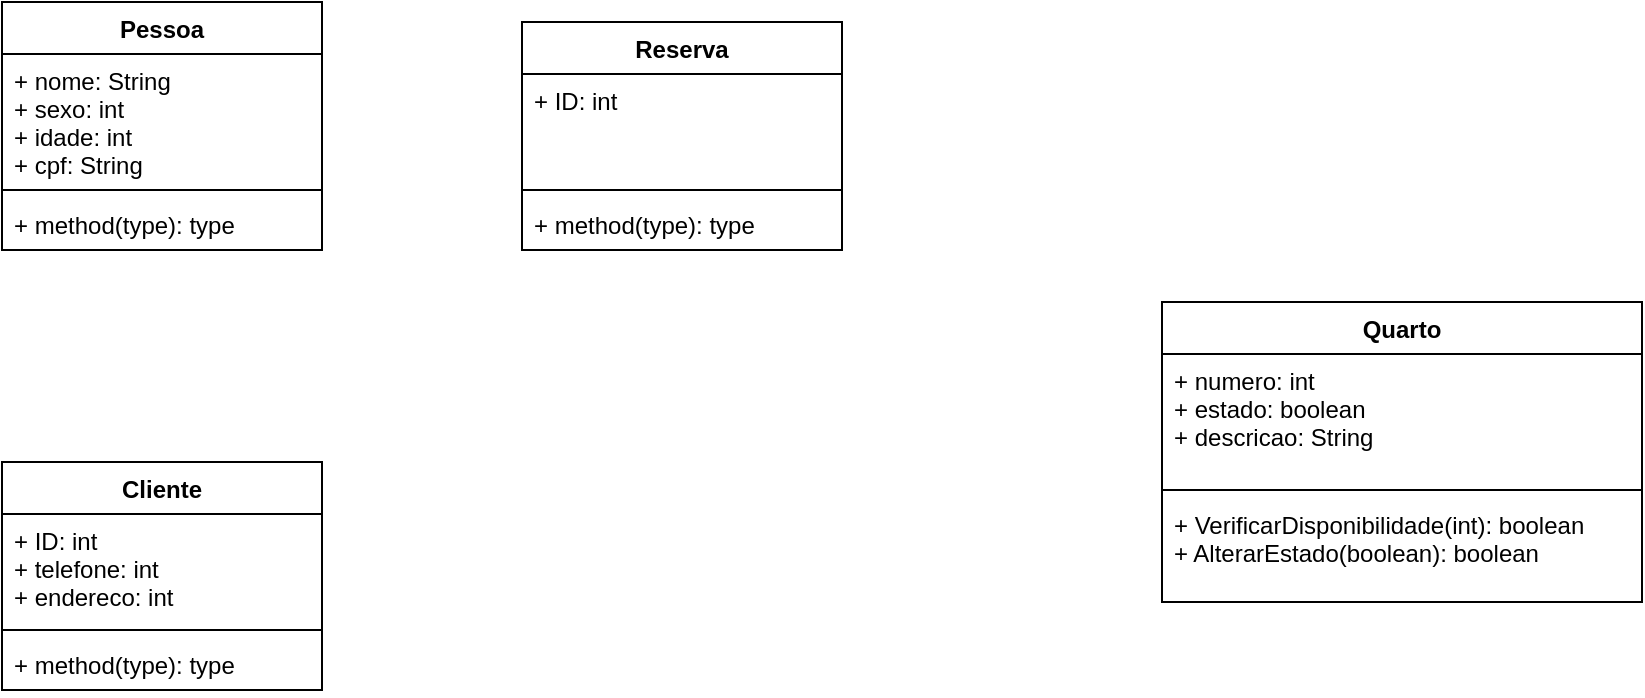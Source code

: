 <mxfile version="13.9.9" type="github">
  <diagram name="Page-1" id="c4acf3e9-155e-7222-9cf6-157b1a14988f">
    <mxGraphModel dx="1038" dy="575" grid="1" gridSize="10" guides="1" tooltips="1" connect="1" arrows="1" fold="1" page="1" pageScale="1" pageWidth="850" pageHeight="1100" background="#ffffff" math="0" shadow="0">
      <root>
        <mxCell id="0" />
        <mxCell id="1" parent="0" />
        <mxCell id="shmcH7ELp8YfeY17AkYp-6" value="Quarto" style="swimlane;fontStyle=1;align=center;verticalAlign=top;childLayout=stackLayout;horizontal=1;startSize=26;horizontalStack=0;resizeParent=1;resizeParentMax=0;resizeLast=0;collapsible=1;marginBottom=0;" vertex="1" parent="1">
          <mxGeometry x="630" y="580" width="240" height="150" as="geometry" />
        </mxCell>
        <mxCell id="shmcH7ELp8YfeY17AkYp-7" value="+ numero: int&#xa;+ estado: boolean&#xa;+ descricao: String" style="text;strokeColor=none;fillColor=none;align=left;verticalAlign=top;spacingLeft=4;spacingRight=4;overflow=hidden;rotatable=0;points=[[0,0.5],[1,0.5]];portConstraint=eastwest;" vertex="1" parent="shmcH7ELp8YfeY17AkYp-6">
          <mxGeometry y="26" width="240" height="64" as="geometry" />
        </mxCell>
        <mxCell id="shmcH7ELp8YfeY17AkYp-8" value="" style="line;strokeWidth=1;fillColor=none;align=left;verticalAlign=middle;spacingTop=-1;spacingLeft=3;spacingRight=3;rotatable=0;labelPosition=right;points=[];portConstraint=eastwest;" vertex="1" parent="shmcH7ELp8YfeY17AkYp-6">
          <mxGeometry y="90" width="240" height="8" as="geometry" />
        </mxCell>
        <mxCell id="shmcH7ELp8YfeY17AkYp-9" value="+ VerificarDisponibilidade(int): boolean&#xa;+ AlterarEstado(boolean): boolean&#xa;" style="text;strokeColor=none;fillColor=none;align=left;verticalAlign=top;spacingLeft=4;spacingRight=4;overflow=hidden;rotatable=0;points=[[0,0.5],[1,0.5]];portConstraint=eastwest;" vertex="1" parent="shmcH7ELp8YfeY17AkYp-6">
          <mxGeometry y="98" width="240" height="52" as="geometry" />
        </mxCell>
        <mxCell id="shmcH7ELp8YfeY17AkYp-15" value="Pessoa" style="swimlane;fontStyle=1;align=center;verticalAlign=top;childLayout=stackLayout;horizontal=1;startSize=26;horizontalStack=0;resizeParent=1;resizeParentMax=0;resizeLast=0;collapsible=1;marginBottom=0;" vertex="1" parent="1">
          <mxGeometry x="50" y="430" width="160" height="124" as="geometry" />
        </mxCell>
        <mxCell id="shmcH7ELp8YfeY17AkYp-16" value="+ nome: String&#xa;+ sexo: int&#xa;+ idade: int&#xa;+ cpf: String&#xa;" style="text;strokeColor=none;fillColor=none;align=left;verticalAlign=top;spacingLeft=4;spacingRight=4;overflow=hidden;rotatable=0;points=[[0,0.5],[1,0.5]];portConstraint=eastwest;" vertex="1" parent="shmcH7ELp8YfeY17AkYp-15">
          <mxGeometry y="26" width="160" height="64" as="geometry" />
        </mxCell>
        <mxCell id="shmcH7ELp8YfeY17AkYp-17" value="" style="line;strokeWidth=1;fillColor=none;align=left;verticalAlign=middle;spacingTop=-1;spacingLeft=3;spacingRight=3;rotatable=0;labelPosition=right;points=[];portConstraint=eastwest;" vertex="1" parent="shmcH7ELp8YfeY17AkYp-15">
          <mxGeometry y="90" width="160" height="8" as="geometry" />
        </mxCell>
        <mxCell id="shmcH7ELp8YfeY17AkYp-18" value="+ method(type): type" style="text;strokeColor=none;fillColor=none;align=left;verticalAlign=top;spacingLeft=4;spacingRight=4;overflow=hidden;rotatable=0;points=[[0,0.5],[1,0.5]];portConstraint=eastwest;" vertex="1" parent="shmcH7ELp8YfeY17AkYp-15">
          <mxGeometry y="98" width="160" height="26" as="geometry" />
        </mxCell>
        <mxCell id="shmcH7ELp8YfeY17AkYp-19" value="Cliente" style="swimlane;fontStyle=1;align=center;verticalAlign=top;childLayout=stackLayout;horizontal=1;startSize=26;horizontalStack=0;resizeParent=1;resizeParentMax=0;resizeLast=0;collapsible=1;marginBottom=0;" vertex="1" parent="1">
          <mxGeometry x="50" y="660" width="160" height="114" as="geometry" />
        </mxCell>
        <mxCell id="shmcH7ELp8YfeY17AkYp-20" value="+ ID: int&#xa;+ telefone: int&#xa;+ endereco: int" style="text;strokeColor=none;fillColor=none;align=left;verticalAlign=top;spacingLeft=4;spacingRight=4;overflow=hidden;rotatable=0;points=[[0,0.5],[1,0.5]];portConstraint=eastwest;" vertex="1" parent="shmcH7ELp8YfeY17AkYp-19">
          <mxGeometry y="26" width="160" height="54" as="geometry" />
        </mxCell>
        <mxCell id="shmcH7ELp8YfeY17AkYp-21" value="" style="line;strokeWidth=1;fillColor=none;align=left;verticalAlign=middle;spacingTop=-1;spacingLeft=3;spacingRight=3;rotatable=0;labelPosition=right;points=[];portConstraint=eastwest;" vertex="1" parent="shmcH7ELp8YfeY17AkYp-19">
          <mxGeometry y="80" width="160" height="8" as="geometry" />
        </mxCell>
        <mxCell id="shmcH7ELp8YfeY17AkYp-22" value="+ method(type): type" style="text;strokeColor=none;fillColor=none;align=left;verticalAlign=top;spacingLeft=4;spacingRight=4;overflow=hidden;rotatable=0;points=[[0,0.5],[1,0.5]];portConstraint=eastwest;" vertex="1" parent="shmcH7ELp8YfeY17AkYp-19">
          <mxGeometry y="88" width="160" height="26" as="geometry" />
        </mxCell>
        <mxCell id="shmcH7ELp8YfeY17AkYp-23" value="Reserva" style="swimlane;fontStyle=1;align=center;verticalAlign=top;childLayout=stackLayout;horizontal=1;startSize=26;horizontalStack=0;resizeParent=1;resizeParentMax=0;resizeLast=0;collapsible=1;marginBottom=0;" vertex="1" parent="1">
          <mxGeometry x="310" y="440" width="160" height="114" as="geometry" />
        </mxCell>
        <mxCell id="shmcH7ELp8YfeY17AkYp-24" value="+ ID: int" style="text;strokeColor=none;fillColor=none;align=left;verticalAlign=top;spacingLeft=4;spacingRight=4;overflow=hidden;rotatable=0;points=[[0,0.5],[1,0.5]];portConstraint=eastwest;" vertex="1" parent="shmcH7ELp8YfeY17AkYp-23">
          <mxGeometry y="26" width="160" height="54" as="geometry" />
        </mxCell>
        <mxCell id="shmcH7ELp8YfeY17AkYp-25" value="" style="line;strokeWidth=1;fillColor=none;align=left;verticalAlign=middle;spacingTop=-1;spacingLeft=3;spacingRight=3;rotatable=0;labelPosition=right;points=[];portConstraint=eastwest;" vertex="1" parent="shmcH7ELp8YfeY17AkYp-23">
          <mxGeometry y="80" width="160" height="8" as="geometry" />
        </mxCell>
        <mxCell id="shmcH7ELp8YfeY17AkYp-26" value="+ method(type): type" style="text;strokeColor=none;fillColor=none;align=left;verticalAlign=top;spacingLeft=4;spacingRight=4;overflow=hidden;rotatable=0;points=[[0,0.5],[1,0.5]];portConstraint=eastwest;" vertex="1" parent="shmcH7ELp8YfeY17AkYp-23">
          <mxGeometry y="88" width="160" height="26" as="geometry" />
        </mxCell>
      </root>
    </mxGraphModel>
  </diagram>
</mxfile>
